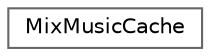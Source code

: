 digraph "Graphical Class Hierarchy"
{
 // LATEX_PDF_SIZE
  bgcolor="transparent";
  edge [fontname=Helvetica,fontsize=10,labelfontname=Helvetica,labelfontsize=10];
  node [fontname=Helvetica,fontsize=10,shape=box,height=0.2,width=0.4];
  rankdir="LR";
  Node0 [id="Node000000",label="MixMusicCache",height=0.2,width=0.4,color="grey40", fillcolor="white", style="filled",URL="$structMixMusicCache.html",tooltip="Structure to cache music."];
}
